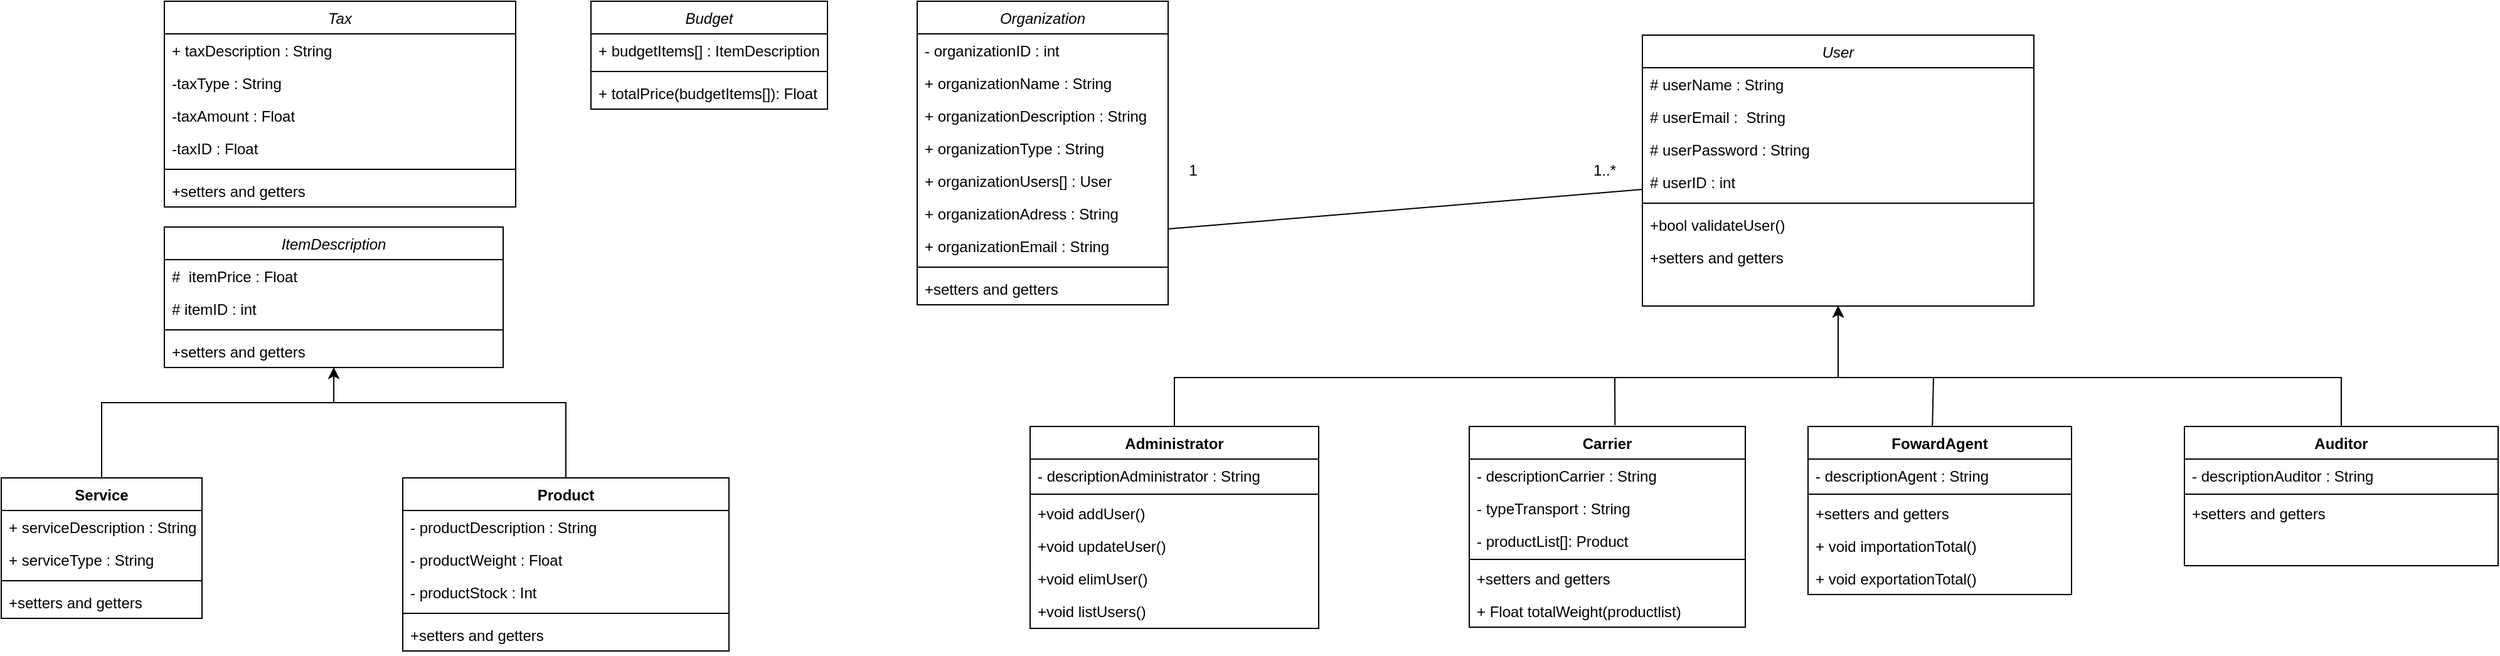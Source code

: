 <mxfile version="20.6.0" type="github">
  <diagram id="C5RBs43oDa-KdzZeNtuy" name="Page-1">
    <mxGraphModel dx="2800" dy="1091" grid="1" gridSize="10" guides="1" tooltips="1" connect="1" arrows="1" fold="1" page="1" pageScale="1" pageWidth="827" pageHeight="1169" math="0" shadow="0">
      <root>
        <mxCell id="WIyWlLk6GJQsqaUBKTNV-0" />
        <mxCell id="WIyWlLk6GJQsqaUBKTNV-1" parent="WIyWlLk6GJQsqaUBKTNV-0" />
        <mxCell id="zkfFHV4jXpPFQw0GAbJ--0" value="Organization" style="swimlane;fontStyle=2;align=center;verticalAlign=top;childLayout=stackLayout;horizontal=1;startSize=26;horizontalStack=0;resizeParent=1;resizeLast=0;collapsible=1;marginBottom=0;rounded=0;shadow=0;strokeWidth=1;" parent="WIyWlLk6GJQsqaUBKTNV-1" vertex="1">
          <mxGeometry x="-70" y="80" width="200" height="242" as="geometry">
            <mxRectangle x="230" y="140" width="160" height="26" as="alternateBounds" />
          </mxGeometry>
        </mxCell>
        <mxCell id="zkfFHV4jXpPFQw0GAbJ--1" value="- organizationID : int" style="text;align=left;verticalAlign=top;spacingLeft=4;spacingRight=4;overflow=hidden;rotatable=0;points=[[0,0.5],[1,0.5]];portConstraint=eastwest;" parent="zkfFHV4jXpPFQw0GAbJ--0" vertex="1">
          <mxGeometry y="26" width="200" height="26" as="geometry" />
        </mxCell>
        <mxCell id="zkfFHV4jXpPFQw0GAbJ--2" value="+ organizationName : String" style="text;align=left;verticalAlign=top;spacingLeft=4;spacingRight=4;overflow=hidden;rotatable=0;points=[[0,0.5],[1,0.5]];portConstraint=eastwest;rounded=0;shadow=0;html=0;" parent="zkfFHV4jXpPFQw0GAbJ--0" vertex="1">
          <mxGeometry y="52" width="200" height="26" as="geometry" />
        </mxCell>
        <mxCell id="0PJcdpuQWX0hz_KVPoax-0" value="+ organizationDescription : String" style="text;align=left;verticalAlign=top;spacingLeft=4;spacingRight=4;overflow=hidden;rotatable=0;points=[[0,0.5],[1,0.5]];portConstraint=eastwest;rounded=0;shadow=0;html=0;" parent="zkfFHV4jXpPFQw0GAbJ--0" vertex="1">
          <mxGeometry y="78" width="200" height="26" as="geometry" />
        </mxCell>
        <mxCell id="0PJcdpuQWX0hz_KVPoax-1" value="+ organizationType : String" style="text;align=left;verticalAlign=top;spacingLeft=4;spacingRight=4;overflow=hidden;rotatable=0;points=[[0,0.5],[1,0.5]];portConstraint=eastwest;rounded=0;shadow=0;html=0;" parent="zkfFHV4jXpPFQw0GAbJ--0" vertex="1">
          <mxGeometry y="104" width="200" height="26" as="geometry" />
        </mxCell>
        <mxCell id="0PJcdpuQWX0hz_KVPoax-50" value="+ organizationUsers[] : User&#xa;" style="text;align=left;verticalAlign=top;spacingLeft=4;spacingRight=4;overflow=hidden;rotatable=0;points=[[0,0.5],[1,0.5]];portConstraint=eastwest;rounded=0;shadow=0;html=0;" parent="zkfFHV4jXpPFQw0GAbJ--0" vertex="1">
          <mxGeometry y="130" width="200" height="26" as="geometry" />
        </mxCell>
        <mxCell id="E-ld7XJp-q1ASTb8LZb7-7" value="+ organizationAdress : String&#xa;" style="text;align=left;verticalAlign=top;spacingLeft=4;spacingRight=4;overflow=hidden;rotatable=0;points=[[0,0.5],[1,0.5]];portConstraint=eastwest;rounded=0;shadow=0;html=0;" vertex="1" parent="zkfFHV4jXpPFQw0GAbJ--0">
          <mxGeometry y="156" width="200" height="26" as="geometry" />
        </mxCell>
        <mxCell id="E-ld7XJp-q1ASTb8LZb7-8" value="+ organizationEmail : String&#xa;" style="text;align=left;verticalAlign=top;spacingLeft=4;spacingRight=4;overflow=hidden;rotatable=0;points=[[0,0.5],[1,0.5]];portConstraint=eastwest;rounded=0;shadow=0;html=0;" vertex="1" parent="zkfFHV4jXpPFQw0GAbJ--0">
          <mxGeometry y="182" width="200" height="26" as="geometry" />
        </mxCell>
        <mxCell id="zkfFHV4jXpPFQw0GAbJ--4" value="" style="line;html=1;strokeWidth=1;align=left;verticalAlign=middle;spacingTop=-1;spacingLeft=3;spacingRight=3;rotatable=0;labelPosition=right;points=[];portConstraint=eastwest;" parent="zkfFHV4jXpPFQw0GAbJ--0" vertex="1">
          <mxGeometry y="208" width="200" height="8" as="geometry" />
        </mxCell>
        <mxCell id="0PJcdpuQWX0hz_KVPoax-54" value="+setters and getters" style="text;align=left;verticalAlign=top;spacingLeft=4;spacingRight=4;overflow=hidden;rotatable=0;points=[[0,0.5],[1,0.5]];portConstraint=eastwest;" parent="zkfFHV4jXpPFQw0GAbJ--0" vertex="1">
          <mxGeometry y="216" width="200" height="26" as="geometry" />
        </mxCell>
        <mxCell id="zkfFHV4jXpPFQw0GAbJ--13" value="Administrator" style="swimlane;fontStyle=1;align=center;verticalAlign=top;childLayout=stackLayout;horizontal=1;startSize=26;horizontalStack=0;resizeParent=1;resizeLast=0;collapsible=1;marginBottom=0;rounded=0;shadow=0;strokeWidth=1;" parent="WIyWlLk6GJQsqaUBKTNV-1" vertex="1">
          <mxGeometry x="20" y="419" width="230" height="161" as="geometry">
            <mxRectangle x="340" y="380" width="170" height="26" as="alternateBounds" />
          </mxGeometry>
        </mxCell>
        <mxCell id="0PJcdpuQWX0hz_KVPoax-30" value="- descriptionAdministrator : String " style="text;strokeColor=none;fillColor=none;align=left;verticalAlign=top;spacingLeft=4;spacingRight=4;overflow=hidden;rotatable=0;points=[[0,0.5],[1,0.5]];portConstraint=eastwest;" parent="zkfFHV4jXpPFQw0GAbJ--13" vertex="1">
          <mxGeometry y="26" width="230" height="26" as="geometry" />
        </mxCell>
        <mxCell id="0PJcdpuQWX0hz_KVPoax-8" value="" style="line;html=1;strokeWidth=1;align=left;verticalAlign=middle;spacingTop=-1;spacingLeft=3;spacingRight=3;rotatable=0;labelPosition=right;points=[];portConstraint=eastwest;" parent="zkfFHV4jXpPFQw0GAbJ--13" vertex="1">
          <mxGeometry y="52" width="230" height="4" as="geometry" />
        </mxCell>
        <mxCell id="zkfFHV4jXpPFQw0GAbJ--14" value="+void addUser()&#xa;" style="text;align=left;verticalAlign=top;spacingLeft=4;spacingRight=4;overflow=hidden;rotatable=0;points=[[0,0.5],[1,0.5]];portConstraint=eastwest;" parent="zkfFHV4jXpPFQw0GAbJ--13" vertex="1">
          <mxGeometry y="56" width="230" height="26" as="geometry" />
        </mxCell>
        <mxCell id="0PJcdpuQWX0hz_KVPoax-47" value="+void updateUser()&#xa;" style="text;align=left;verticalAlign=top;spacingLeft=4;spacingRight=4;overflow=hidden;rotatable=0;points=[[0,0.5],[1,0.5]];portConstraint=eastwest;" parent="zkfFHV4jXpPFQw0GAbJ--13" vertex="1">
          <mxGeometry y="82" width="230" height="26" as="geometry" />
        </mxCell>
        <mxCell id="HlrhqmmVT2gP28BDMBHd-20" value="+void elimUser()" style="text;align=left;verticalAlign=top;spacingLeft=4;spacingRight=4;overflow=hidden;rotatable=0;points=[[0,0.5],[1,0.5]];portConstraint=eastwest;" parent="zkfFHV4jXpPFQw0GAbJ--13" vertex="1">
          <mxGeometry y="108" width="230" height="26" as="geometry" />
        </mxCell>
        <mxCell id="0PJcdpuQWX0hz_KVPoax-31" value="+void listUsers()" style="text;align=left;verticalAlign=top;spacingLeft=4;spacingRight=4;overflow=hidden;rotatable=0;points=[[0,0.5],[1,0.5]];portConstraint=eastwest;" parent="zkfFHV4jXpPFQw0GAbJ--13" vertex="1">
          <mxGeometry y="134" width="230" height="26" as="geometry" />
        </mxCell>
        <mxCell id="zkfFHV4jXpPFQw0GAbJ--17" value="User" style="swimlane;fontStyle=2;align=center;verticalAlign=top;childLayout=stackLayout;horizontal=1;startSize=26;horizontalStack=0;resizeParent=1;resizeLast=0;collapsible=1;marginBottom=0;rounded=0;shadow=0;strokeWidth=1;" parent="WIyWlLk6GJQsqaUBKTNV-1" vertex="1">
          <mxGeometry x="508" y="107" width="312" height="216" as="geometry">
            <mxRectangle x="550" y="140" width="160" height="26" as="alternateBounds" />
          </mxGeometry>
        </mxCell>
        <mxCell id="zkfFHV4jXpPFQw0GAbJ--18" value="# userName : String " style="text;align=left;verticalAlign=top;spacingLeft=4;spacingRight=4;overflow=hidden;rotatable=0;points=[[0,0.5],[1,0.5]];portConstraint=eastwest;" parent="zkfFHV4jXpPFQw0GAbJ--17" vertex="1">
          <mxGeometry y="26" width="312" height="26" as="geometry" />
        </mxCell>
        <mxCell id="zkfFHV4jXpPFQw0GAbJ--19" value="# userEmail :  String " style="text;align=left;verticalAlign=top;spacingLeft=4;spacingRight=4;overflow=hidden;rotatable=0;points=[[0,0.5],[1,0.5]];portConstraint=eastwest;rounded=0;shadow=0;html=0;" parent="zkfFHV4jXpPFQw0GAbJ--17" vertex="1">
          <mxGeometry y="52" width="312" height="26" as="geometry" />
        </mxCell>
        <mxCell id="zkfFHV4jXpPFQw0GAbJ--20" value=" # userPassword : String  &#xa;" style="text;align=left;verticalAlign=top;spacingLeft=4;spacingRight=4;overflow=hidden;rotatable=0;points=[[0,0.5],[1,0.5]];portConstraint=eastwest;rounded=0;shadow=0;html=0;" parent="zkfFHV4jXpPFQw0GAbJ--17" vertex="1">
          <mxGeometry y="78" width="312" height="26" as="geometry" />
        </mxCell>
        <mxCell id="zkfFHV4jXpPFQw0GAbJ--22" value=" # userID : int&#xa;" style="text;align=left;verticalAlign=top;spacingLeft=4;spacingRight=4;overflow=hidden;rotatable=0;points=[[0,0.5],[1,0.5]];portConstraint=eastwest;rounded=0;shadow=0;html=0;" parent="zkfFHV4jXpPFQw0GAbJ--17" vertex="1">
          <mxGeometry y="104" width="312" height="26" as="geometry" />
        </mxCell>
        <mxCell id="zkfFHV4jXpPFQw0GAbJ--23" value="" style="line;html=1;strokeWidth=1;align=left;verticalAlign=middle;spacingTop=-1;spacingLeft=3;spacingRight=3;rotatable=0;labelPosition=right;points=[];portConstraint=eastwest;" parent="zkfFHV4jXpPFQw0GAbJ--17" vertex="1">
          <mxGeometry y="130" width="312" height="8" as="geometry" />
        </mxCell>
        <mxCell id="0PJcdpuQWX0hz_KVPoax-46" value="+bool validateUser()&#xa;" style="text;align=left;verticalAlign=top;spacingLeft=4;spacingRight=4;overflow=hidden;rotatable=0;points=[[0,0.5],[1,0.5]];portConstraint=eastwest;" parent="zkfFHV4jXpPFQw0GAbJ--17" vertex="1">
          <mxGeometry y="138" width="312" height="26" as="geometry" />
        </mxCell>
        <mxCell id="0PJcdpuQWX0hz_KVPoax-51" value="+setters and getters" style="text;align=left;verticalAlign=top;spacingLeft=4;spacingRight=4;overflow=hidden;rotatable=0;points=[[0,0.5],[1,0.5]];portConstraint=eastwest;" parent="zkfFHV4jXpPFQw0GAbJ--17" vertex="1">
          <mxGeometry y="164" width="312" height="26" as="geometry" />
        </mxCell>
        <mxCell id="HlrhqmmVT2gP28BDMBHd-27" value="Service" style="swimlane;fontStyle=1;align=center;verticalAlign=top;childLayout=stackLayout;horizontal=1;startSize=26;horizontalStack=0;resizeParent=1;resizeParentMax=0;resizeLast=0;collapsible=1;marginBottom=0;" parent="WIyWlLk6GJQsqaUBKTNV-1" vertex="1">
          <mxGeometry x="-800" y="460" width="160" height="112" as="geometry" />
        </mxCell>
        <mxCell id="HlrhqmmVT2gP28BDMBHd-28" value="+ serviceDescription : String" style="text;strokeColor=none;fillColor=none;align=left;verticalAlign=top;spacingLeft=4;spacingRight=4;overflow=hidden;rotatable=0;points=[[0,0.5],[1,0.5]];portConstraint=eastwest;" parent="HlrhqmmVT2gP28BDMBHd-27" vertex="1">
          <mxGeometry y="26" width="160" height="26" as="geometry" />
        </mxCell>
        <mxCell id="0PJcdpuQWX0hz_KVPoax-53" value="+ serviceType : String" style="text;strokeColor=none;fillColor=none;align=left;verticalAlign=top;spacingLeft=4;spacingRight=4;overflow=hidden;rotatable=0;points=[[0,0.5],[1,0.5]];portConstraint=eastwest;" parent="HlrhqmmVT2gP28BDMBHd-27" vertex="1">
          <mxGeometry y="52" width="160" height="26" as="geometry" />
        </mxCell>
        <mxCell id="HlrhqmmVT2gP28BDMBHd-29" value="" style="line;strokeWidth=1;fillColor=none;align=left;verticalAlign=middle;spacingTop=-1;spacingLeft=3;spacingRight=3;rotatable=0;labelPosition=right;points=[];portConstraint=eastwest;" parent="HlrhqmmVT2gP28BDMBHd-27" vertex="1">
          <mxGeometry y="78" width="160" height="8" as="geometry" />
        </mxCell>
        <mxCell id="0PJcdpuQWX0hz_KVPoax-56" value="+setters and getters" style="text;align=left;verticalAlign=top;spacingLeft=4;spacingRight=4;overflow=hidden;rotatable=0;points=[[0,0.5],[1,0.5]];portConstraint=eastwest;" parent="HlrhqmmVT2gP28BDMBHd-27" vertex="1">
          <mxGeometry y="86" width="160" height="26" as="geometry" />
        </mxCell>
        <mxCell id="HlrhqmmVT2gP28BDMBHd-31" value="Product" style="swimlane;fontStyle=1;align=center;verticalAlign=top;childLayout=stackLayout;horizontal=1;startSize=26;horizontalStack=0;resizeParent=1;resizeParentMax=0;resizeLast=0;collapsible=1;marginBottom=0;" parent="WIyWlLk6GJQsqaUBKTNV-1" vertex="1">
          <mxGeometry x="-480" y="460" width="260" height="138" as="geometry" />
        </mxCell>
        <mxCell id="HlrhqmmVT2gP28BDMBHd-32" value="- productDescription : String &#xa;" style="text;strokeColor=none;fillColor=none;align=left;verticalAlign=top;spacingLeft=4;spacingRight=4;overflow=hidden;rotatable=0;points=[[0,0.5],[1,0.5]];portConstraint=eastwest;" parent="HlrhqmmVT2gP28BDMBHd-31" vertex="1">
          <mxGeometry y="26" width="260" height="26" as="geometry" />
        </mxCell>
        <mxCell id="0PJcdpuQWX0hz_KVPoax-15" value="- productWeight : Float&#xa;" style="text;strokeColor=none;fillColor=none;align=left;verticalAlign=top;spacingLeft=4;spacingRight=4;overflow=hidden;rotatable=0;points=[[0,0.5],[1,0.5]];portConstraint=eastwest;" parent="HlrhqmmVT2gP28BDMBHd-31" vertex="1">
          <mxGeometry y="52" width="260" height="26" as="geometry" />
        </mxCell>
        <mxCell id="0PJcdpuQWX0hz_KVPoax-58" value="- productStock : Int&#xa;" style="text;strokeColor=none;fillColor=none;align=left;verticalAlign=top;spacingLeft=4;spacingRight=4;overflow=hidden;rotatable=0;points=[[0,0.5],[1,0.5]];portConstraint=eastwest;" parent="HlrhqmmVT2gP28BDMBHd-31" vertex="1">
          <mxGeometry y="78" width="260" height="26" as="geometry" />
        </mxCell>
        <mxCell id="HlrhqmmVT2gP28BDMBHd-33" value="" style="line;strokeWidth=1;fillColor=none;align=left;verticalAlign=middle;spacingTop=-1;spacingLeft=3;spacingRight=3;rotatable=0;labelPosition=right;points=[];portConstraint=eastwest;" parent="HlrhqmmVT2gP28BDMBHd-31" vertex="1">
          <mxGeometry y="104" width="260" height="8" as="geometry" />
        </mxCell>
        <mxCell id="0PJcdpuQWX0hz_KVPoax-57" value="+setters and getters" style="text;align=left;verticalAlign=top;spacingLeft=4;spacingRight=4;overflow=hidden;rotatable=0;points=[[0,0.5],[1,0.5]];portConstraint=eastwest;" parent="HlrhqmmVT2gP28BDMBHd-31" vertex="1">
          <mxGeometry y="112" width="260" height="26" as="geometry" />
        </mxCell>
        <mxCell id="HlrhqmmVT2gP28BDMBHd-36" value="ItemDescription" style="swimlane;fontStyle=2;align=center;verticalAlign=top;childLayout=stackLayout;horizontal=1;startSize=26;horizontalStack=0;resizeParent=1;resizeParentMax=0;resizeLast=0;collapsible=1;marginBottom=0;" parent="WIyWlLk6GJQsqaUBKTNV-1" vertex="1">
          <mxGeometry x="-670" y="260" width="270" height="112" as="geometry" />
        </mxCell>
        <mxCell id="HlrhqmmVT2gP28BDMBHd-40" value="#  itemPrice : Float&#xa;" style="text;strokeColor=none;fillColor=none;align=left;verticalAlign=top;spacingLeft=4;spacingRight=4;overflow=hidden;rotatable=0;points=[[0,0.5],[1,0.5]];portConstraint=eastwest;" parent="HlrhqmmVT2gP28BDMBHd-36" vertex="1">
          <mxGeometry y="26" width="270" height="26" as="geometry" />
        </mxCell>
        <mxCell id="HlrhqmmVT2gP28BDMBHd-41" value="# itemID : int" style="text;strokeColor=none;fillColor=none;align=left;verticalAlign=top;spacingLeft=4;spacingRight=4;overflow=hidden;rotatable=0;points=[[0,0.5],[1,0.5]];portConstraint=eastwest;" parent="HlrhqmmVT2gP28BDMBHd-36" vertex="1">
          <mxGeometry y="52" width="270" height="26" as="geometry" />
        </mxCell>
        <mxCell id="HlrhqmmVT2gP28BDMBHd-38" value="" style="line;strokeWidth=1;fillColor=none;align=left;verticalAlign=middle;spacingTop=-1;spacingLeft=3;spacingRight=3;rotatable=0;labelPosition=right;points=[];portConstraint=eastwest;" parent="HlrhqmmVT2gP28BDMBHd-36" vertex="1">
          <mxGeometry y="78" width="270" height="8" as="geometry" />
        </mxCell>
        <mxCell id="0PJcdpuQWX0hz_KVPoax-55" value="+setters and getters" style="text;align=left;verticalAlign=top;spacingLeft=4;spacingRight=4;overflow=hidden;rotatable=0;points=[[0,0.5],[1,0.5]];portConstraint=eastwest;" parent="HlrhqmmVT2gP28BDMBHd-36" vertex="1">
          <mxGeometry y="86" width="270" height="26" as="geometry" />
        </mxCell>
        <mxCell id="0PJcdpuQWX0hz_KVPoax-3" value="Carrier" style="swimlane;fontStyle=1;align=center;verticalAlign=top;childLayout=stackLayout;horizontal=1;startSize=26;horizontalStack=0;resizeParent=1;resizeLast=0;collapsible=1;marginBottom=0;rounded=0;shadow=0;strokeWidth=1;" parent="WIyWlLk6GJQsqaUBKTNV-1" vertex="1">
          <mxGeometry x="370" y="419" width="220" height="160" as="geometry">
            <mxRectangle x="340" y="380" width="170" height="26" as="alternateBounds" />
          </mxGeometry>
        </mxCell>
        <mxCell id="0PJcdpuQWX0hz_KVPoax-13" value="- descriptionCarrier : String " style="text;strokeColor=none;fillColor=none;align=left;verticalAlign=top;spacingLeft=4;spacingRight=4;overflow=hidden;rotatable=0;points=[[0,0.5],[1,0.5]];portConstraint=eastwest;" parent="0PJcdpuQWX0hz_KVPoax-3" vertex="1">
          <mxGeometry y="26" width="220" height="26" as="geometry" />
        </mxCell>
        <mxCell id="0PJcdpuQWX0hz_KVPoax-14" value="- typeTransport : String " style="text;strokeColor=none;fillColor=none;align=left;verticalAlign=top;spacingLeft=4;spacingRight=4;overflow=hidden;rotatable=0;points=[[0,0.5],[1,0.5]];portConstraint=eastwest;" parent="0PJcdpuQWX0hz_KVPoax-3" vertex="1">
          <mxGeometry y="52" width="220" height="26" as="geometry" />
        </mxCell>
        <mxCell id="0PJcdpuQWX0hz_KVPoax-49" value="- productList[]: Product " style="text;strokeColor=none;fillColor=none;align=left;verticalAlign=top;spacingLeft=4;spacingRight=4;overflow=hidden;rotatable=0;points=[[0,0.5],[1,0.5]];portConstraint=eastwest;" parent="0PJcdpuQWX0hz_KVPoax-3" vertex="1">
          <mxGeometry y="78" width="220" height="26" as="geometry" />
        </mxCell>
        <mxCell id="0PJcdpuQWX0hz_KVPoax-45" value="" style="line;html=1;strokeWidth=1;align=left;verticalAlign=middle;spacingTop=-1;spacingLeft=3;spacingRight=3;rotatable=0;labelPosition=right;points=[];portConstraint=eastwest;" parent="0PJcdpuQWX0hz_KVPoax-3" vertex="1">
          <mxGeometry y="104" width="220" height="4" as="geometry" />
        </mxCell>
        <mxCell id="0PJcdpuQWX0hz_KVPoax-60" value="+setters and getters" style="text;align=left;verticalAlign=top;spacingLeft=4;spacingRight=4;overflow=hidden;rotatable=0;points=[[0,0.5],[1,0.5]];portConstraint=eastwest;" parent="0PJcdpuQWX0hz_KVPoax-3" vertex="1">
          <mxGeometry y="108" width="220" height="26" as="geometry" />
        </mxCell>
        <mxCell id="0PJcdpuQWX0hz_KVPoax-48" value="+ Float totalWeight(productlist)&#xa;" style="text;align=left;verticalAlign=top;spacingLeft=4;spacingRight=4;overflow=hidden;rotatable=0;points=[[0,0.5],[1,0.5]];portConstraint=eastwest;" parent="0PJcdpuQWX0hz_KVPoax-3" vertex="1">
          <mxGeometry y="134" width="220" height="26" as="geometry" />
        </mxCell>
        <mxCell id="0PJcdpuQWX0hz_KVPoax-9" value="FowardAgent" style="swimlane;fontStyle=1;align=center;verticalAlign=top;childLayout=stackLayout;horizontal=1;startSize=26;horizontalStack=0;resizeParent=1;resizeLast=0;collapsible=1;marginBottom=0;rounded=0;shadow=0;strokeWidth=1;" parent="WIyWlLk6GJQsqaUBKTNV-1" vertex="1">
          <mxGeometry x="640" y="419" width="210" height="134" as="geometry">
            <mxRectangle x="340" y="380" width="170" height="26" as="alternateBounds" />
          </mxGeometry>
        </mxCell>
        <mxCell id="0PJcdpuQWX0hz_KVPoax-20" value="- descriptionAgent : String " style="text;strokeColor=none;fillColor=none;align=left;verticalAlign=top;spacingLeft=4;spacingRight=4;overflow=hidden;rotatable=0;points=[[0,0.5],[1,0.5]];portConstraint=eastwest;" parent="0PJcdpuQWX0hz_KVPoax-9" vertex="1">
          <mxGeometry y="26" width="210" height="26" as="geometry" />
        </mxCell>
        <mxCell id="0PJcdpuQWX0hz_KVPoax-10" value="" style="line;html=1;strokeWidth=1;align=left;verticalAlign=middle;spacingTop=-1;spacingLeft=3;spacingRight=3;rotatable=0;labelPosition=right;points=[];portConstraint=eastwest;" parent="0PJcdpuQWX0hz_KVPoax-9" vertex="1">
          <mxGeometry y="52" width="210" height="4" as="geometry" />
        </mxCell>
        <mxCell id="0PJcdpuQWX0hz_KVPoax-61" value="+setters and getters" style="text;align=left;verticalAlign=top;spacingLeft=4;spacingRight=4;overflow=hidden;rotatable=0;points=[[0,0.5],[1,0.5]];portConstraint=eastwest;" parent="0PJcdpuQWX0hz_KVPoax-9" vertex="1">
          <mxGeometry y="56" width="210" height="26" as="geometry" />
        </mxCell>
        <mxCell id="0PJcdpuQWX0hz_KVPoax-18" value="+ void importationTotal()&#xa;" style="text;align=left;verticalAlign=top;spacingLeft=4;spacingRight=4;overflow=hidden;rotatable=0;points=[[0,0.5],[1,0.5]];portConstraint=eastwest;" parent="0PJcdpuQWX0hz_KVPoax-9" vertex="1">
          <mxGeometry y="82" width="210" height="26" as="geometry" />
        </mxCell>
        <mxCell id="0PJcdpuQWX0hz_KVPoax-19" value="+ void exportationTotal()&#xa;" style="text;align=left;verticalAlign=top;spacingLeft=4;spacingRight=4;overflow=hidden;rotatable=0;points=[[0,0.5],[1,0.5]];portConstraint=eastwest;" parent="0PJcdpuQWX0hz_KVPoax-9" vertex="1">
          <mxGeometry y="108" width="210" height="26" as="geometry" />
        </mxCell>
        <mxCell id="0PJcdpuQWX0hz_KVPoax-11" value="Auditor" style="swimlane;fontStyle=1;align=center;verticalAlign=top;childLayout=stackLayout;horizontal=1;startSize=26;horizontalStack=0;resizeParent=1;resizeLast=0;collapsible=1;marginBottom=0;rounded=0;shadow=0;strokeWidth=1;" parent="WIyWlLk6GJQsqaUBKTNV-1" vertex="1">
          <mxGeometry x="940" y="419" width="250" height="111" as="geometry">
            <mxRectangle x="340" y="380" width="170" height="26" as="alternateBounds" />
          </mxGeometry>
        </mxCell>
        <mxCell id="0PJcdpuQWX0hz_KVPoax-23" value="- descriptionAuditor : String " style="text;strokeColor=none;fillColor=none;align=left;verticalAlign=top;spacingLeft=4;spacingRight=4;overflow=hidden;rotatable=0;points=[[0,0.5],[1,0.5]];portConstraint=eastwest;" parent="0PJcdpuQWX0hz_KVPoax-11" vertex="1">
          <mxGeometry y="26" width="250" height="26" as="geometry" />
        </mxCell>
        <mxCell id="0PJcdpuQWX0hz_KVPoax-12" value="" style="line;html=1;strokeWidth=1;align=left;verticalAlign=middle;spacingTop=-1;spacingLeft=3;spacingRight=3;rotatable=0;labelPosition=right;points=[];portConstraint=eastwest;" parent="0PJcdpuQWX0hz_KVPoax-11" vertex="1">
          <mxGeometry y="52" width="250" height="4" as="geometry" />
        </mxCell>
        <mxCell id="0PJcdpuQWX0hz_KVPoax-62" value="+setters and getters" style="text;align=left;verticalAlign=top;spacingLeft=4;spacingRight=4;overflow=hidden;rotatable=0;points=[[0,0.5],[1,0.5]];portConstraint=eastwest;" parent="0PJcdpuQWX0hz_KVPoax-11" vertex="1">
          <mxGeometry y="56" width="250" height="26" as="geometry" />
        </mxCell>
        <mxCell id="0PJcdpuQWX0hz_KVPoax-16" value="" style="endArrow=classic;html=1;rounded=0;exitX=0.5;exitY=0;exitDx=0;exitDy=0;entryX=0.5;entryY=1;entryDx=0;entryDy=0;" parent="WIyWlLk6GJQsqaUBKTNV-1" source="zkfFHV4jXpPFQw0GAbJ--13" target="zkfFHV4jXpPFQw0GAbJ--17" edge="1">
          <mxGeometry width="50" height="50" relative="1" as="geometry">
            <mxPoint x="190" y="336" as="sourcePoint" />
            <mxPoint x="320" y="330" as="targetPoint" />
            <Array as="points">
              <mxPoint x="135" y="380" />
              <mxPoint x="664" y="380" />
            </Array>
          </mxGeometry>
        </mxCell>
        <mxCell id="0PJcdpuQWX0hz_KVPoax-17" value="" style="endArrow=classic;html=1;rounded=0;exitX=0.528;exitY=-0.006;exitDx=0;exitDy=0;exitPerimeter=0;entryX=0.5;entryY=1;entryDx=0;entryDy=0;" parent="WIyWlLk6GJQsqaUBKTNV-1" source="0PJcdpuQWX0hz_KVPoax-3" target="zkfFHV4jXpPFQw0GAbJ--17" edge="1">
          <mxGeometry width="50" height="50" relative="1" as="geometry">
            <mxPoint x="480" y="410" as="sourcePoint" />
            <mxPoint x="620" y="380" as="targetPoint" />
            <Array as="points">
              <mxPoint x="486" y="380" />
              <mxPoint x="664" y="380" />
            </Array>
          </mxGeometry>
        </mxCell>
        <mxCell id="0PJcdpuQWX0hz_KVPoax-21" value="" style="endArrow=classic;html=1;rounded=0;exitX=0.472;exitY=-0.003;exitDx=0;exitDy=0;exitPerimeter=0;entryX=0.5;entryY=1;entryDx=0;entryDy=0;" parent="WIyWlLk6GJQsqaUBKTNV-1" source="0PJcdpuQWX0hz_KVPoax-9" target="zkfFHV4jXpPFQw0GAbJ--17" edge="1">
          <mxGeometry width="50" height="50" relative="1" as="geometry">
            <mxPoint x="690" y="410" as="sourcePoint" />
            <mxPoint x="620" y="380" as="targetPoint" />
            <Array as="points">
              <mxPoint x="740" y="380" />
              <mxPoint x="664" y="380" />
            </Array>
          </mxGeometry>
        </mxCell>
        <mxCell id="0PJcdpuQWX0hz_KVPoax-22" value="" style="endArrow=classic;html=1;rounded=0;exitX=0.5;exitY=0;exitDx=0;exitDy=0;entryX=0.5;entryY=1;entryDx=0;entryDy=0;" parent="WIyWlLk6GJQsqaUBKTNV-1" source="0PJcdpuQWX0hz_KVPoax-11" target="zkfFHV4jXpPFQw0GAbJ--17" edge="1">
          <mxGeometry width="50" height="50" relative="1" as="geometry">
            <mxPoint x="810" y="430" as="sourcePoint" />
            <mxPoint x="910" y="350" as="targetPoint" />
            <Array as="points">
              <mxPoint x="1065" y="380" />
              <mxPoint x="664" y="380" />
            </Array>
          </mxGeometry>
        </mxCell>
        <mxCell id="0PJcdpuQWX0hz_KVPoax-24" value="" style="endArrow=classic;html=1;rounded=0;exitX=0.5;exitY=0;exitDx=0;exitDy=0;entryX=0.5;entryY=1;entryDx=0;entryDy=0;" parent="WIyWlLk6GJQsqaUBKTNV-1" source="HlrhqmmVT2gP28BDMBHd-27" target="HlrhqmmVT2gP28BDMBHd-36" edge="1">
          <mxGeometry width="50" height="50" relative="1" as="geometry">
            <mxPoint x="-640" y="440" as="sourcePoint" />
            <mxPoint x="-590" y="390" as="targetPoint" />
            <Array as="points">
              <mxPoint x="-720" y="400" />
              <mxPoint x="-535" y="400" />
            </Array>
          </mxGeometry>
        </mxCell>
        <mxCell id="0PJcdpuQWX0hz_KVPoax-25" value="" style="endArrow=classic;html=1;rounded=0;exitX=0.5;exitY=0;exitDx=0;exitDy=0;entryX=0.5;entryY=1;entryDx=0;entryDy=0;" parent="WIyWlLk6GJQsqaUBKTNV-1" source="HlrhqmmVT2gP28BDMBHd-31" target="HlrhqmmVT2gP28BDMBHd-36" edge="1">
          <mxGeometry width="50" height="50" relative="1" as="geometry">
            <mxPoint x="-360" y="460" as="sourcePoint" />
            <mxPoint x="-310" y="410" as="targetPoint" />
            <Array as="points">
              <mxPoint x="-350" y="400" />
              <mxPoint x="-535" y="400" />
            </Array>
          </mxGeometry>
        </mxCell>
        <mxCell id="0PJcdpuQWX0hz_KVPoax-26" value="Budget" style="swimlane;fontStyle=2;align=center;verticalAlign=top;childLayout=stackLayout;horizontal=1;startSize=26;horizontalStack=0;resizeParent=1;resizeParentMax=0;resizeLast=0;collapsible=1;marginBottom=0;" parent="WIyWlLk6GJQsqaUBKTNV-1" vertex="1">
          <mxGeometry x="-330" y="80" width="188.5" height="86" as="geometry" />
        </mxCell>
        <mxCell id="0PJcdpuQWX0hz_KVPoax-27" value="+ budgetItems[] : ItemDescription" style="text;strokeColor=none;fillColor=none;align=left;verticalAlign=top;spacingLeft=4;spacingRight=4;overflow=hidden;rotatable=0;points=[[0,0.5],[1,0.5]];portConstraint=eastwest;" parent="0PJcdpuQWX0hz_KVPoax-26" vertex="1">
          <mxGeometry y="26" width="188.5" height="26" as="geometry" />
        </mxCell>
        <mxCell id="0PJcdpuQWX0hz_KVPoax-28" value="" style="line;strokeWidth=1;fillColor=none;align=left;verticalAlign=middle;spacingTop=-1;spacingLeft=3;spacingRight=3;rotatable=0;labelPosition=right;points=[];portConstraint=eastwest;" parent="0PJcdpuQWX0hz_KVPoax-26" vertex="1">
          <mxGeometry y="52" width="188.5" height="8" as="geometry" />
        </mxCell>
        <mxCell id="0PJcdpuQWX0hz_KVPoax-29" value="+ totalPrice(budgetItems[]): Float" style="text;strokeColor=none;fillColor=none;align=left;verticalAlign=top;spacingLeft=4;spacingRight=4;overflow=hidden;rotatable=0;points=[[0,0.5],[1,0.5]];portConstraint=eastwest;" parent="0PJcdpuQWX0hz_KVPoax-26" vertex="1">
          <mxGeometry y="60" width="188.5" height="26" as="geometry" />
        </mxCell>
        <mxCell id="0PJcdpuQWX0hz_KVPoax-42" value="1" style="text;html=1;strokeColor=none;fillColor=none;align=center;verticalAlign=middle;whiteSpace=wrap;rounded=0;" parent="WIyWlLk6GJQsqaUBKTNV-1" vertex="1">
          <mxGeometry x="120" y="200" width="60" height="30" as="geometry" />
        </mxCell>
        <mxCell id="0PJcdpuQWX0hz_KVPoax-43" value="1..*" style="text;html=1;strokeColor=none;fillColor=none;align=center;verticalAlign=middle;whiteSpace=wrap;rounded=0;" parent="WIyWlLk6GJQsqaUBKTNV-1" vertex="1">
          <mxGeometry x="448" y="200" width="60" height="30" as="geometry" />
        </mxCell>
        <mxCell id="0PJcdpuQWX0hz_KVPoax-44" value="" style="endArrow=none;html=1;rounded=0;exitX=1;exitY=0.75;exitDx=0;exitDy=0;entryX=1;entryY=1;entryDx=0;entryDy=0;" parent="WIyWlLk6GJQsqaUBKTNV-1" source="zkfFHV4jXpPFQw0GAbJ--0" target="0PJcdpuQWX0hz_KVPoax-43" edge="1">
          <mxGeometry width="50" height="50" relative="1" as="geometry">
            <mxPoint x="160" y="230" as="sourcePoint" />
            <mxPoint x="508" y="224" as="targetPoint" />
            <Array as="points" />
          </mxGeometry>
        </mxCell>
        <mxCell id="E-ld7XJp-q1ASTb8LZb7-0" value="Tax" style="swimlane;fontStyle=2;align=center;verticalAlign=top;childLayout=stackLayout;horizontal=1;startSize=26;horizontalStack=0;resizeParent=1;resizeParentMax=0;resizeLast=0;collapsible=1;marginBottom=0;" vertex="1" parent="WIyWlLk6GJQsqaUBKTNV-1">
          <mxGeometry x="-670" y="80" width="280" height="164" as="geometry" />
        </mxCell>
        <mxCell id="E-ld7XJp-q1ASTb8LZb7-1" value="+ taxDescription : String&#xa;&#xa;" style="text;strokeColor=none;fillColor=none;align=left;verticalAlign=top;spacingLeft=4;spacingRight=4;overflow=hidden;rotatable=0;points=[[0,0.5],[1,0.5]];portConstraint=eastwest;" vertex="1" parent="E-ld7XJp-q1ASTb8LZb7-0">
          <mxGeometry y="26" width="280" height="26" as="geometry" />
        </mxCell>
        <mxCell id="E-ld7XJp-q1ASTb8LZb7-4" value="-taxType : String" style="text;strokeColor=none;fillColor=none;align=left;verticalAlign=top;spacingLeft=4;spacingRight=4;overflow=hidden;rotatable=0;points=[[0,0.5],[1,0.5]];portConstraint=eastwest;" vertex="1" parent="E-ld7XJp-q1ASTb8LZb7-0">
          <mxGeometry y="52" width="280" height="26" as="geometry" />
        </mxCell>
        <mxCell id="E-ld7XJp-q1ASTb8LZb7-5" value="-taxAmount : Float" style="text;strokeColor=none;fillColor=none;align=left;verticalAlign=top;spacingLeft=4;spacingRight=4;overflow=hidden;rotatable=0;points=[[0,0.5],[1,0.5]];portConstraint=eastwest;" vertex="1" parent="E-ld7XJp-q1ASTb8LZb7-0">
          <mxGeometry y="78" width="280" height="26" as="geometry" />
        </mxCell>
        <mxCell id="E-ld7XJp-q1ASTb8LZb7-6" value="-taxID : Float" style="text;strokeColor=none;fillColor=none;align=left;verticalAlign=top;spacingLeft=4;spacingRight=4;overflow=hidden;rotatable=0;points=[[0,0.5],[1,0.5]];portConstraint=eastwest;" vertex="1" parent="E-ld7XJp-q1ASTb8LZb7-0">
          <mxGeometry y="104" width="280" height="26" as="geometry" />
        </mxCell>
        <mxCell id="E-ld7XJp-q1ASTb8LZb7-2" value="" style="line;strokeWidth=1;fillColor=none;align=left;verticalAlign=middle;spacingTop=-1;spacingLeft=3;spacingRight=3;rotatable=0;labelPosition=right;points=[];portConstraint=eastwest;strokeColor=inherit;" vertex="1" parent="E-ld7XJp-q1ASTb8LZb7-0">
          <mxGeometry y="130" width="280" height="8" as="geometry" />
        </mxCell>
        <mxCell id="E-ld7XJp-q1ASTb8LZb7-3" value="+setters and getters" style="text;strokeColor=none;fillColor=none;align=left;verticalAlign=top;spacingLeft=4;spacingRight=4;overflow=hidden;rotatable=0;points=[[0,0.5],[1,0.5]];portConstraint=eastwest;" vertex="1" parent="E-ld7XJp-q1ASTb8LZb7-0">
          <mxGeometry y="138" width="280" height="26" as="geometry" />
        </mxCell>
      </root>
    </mxGraphModel>
  </diagram>
</mxfile>
